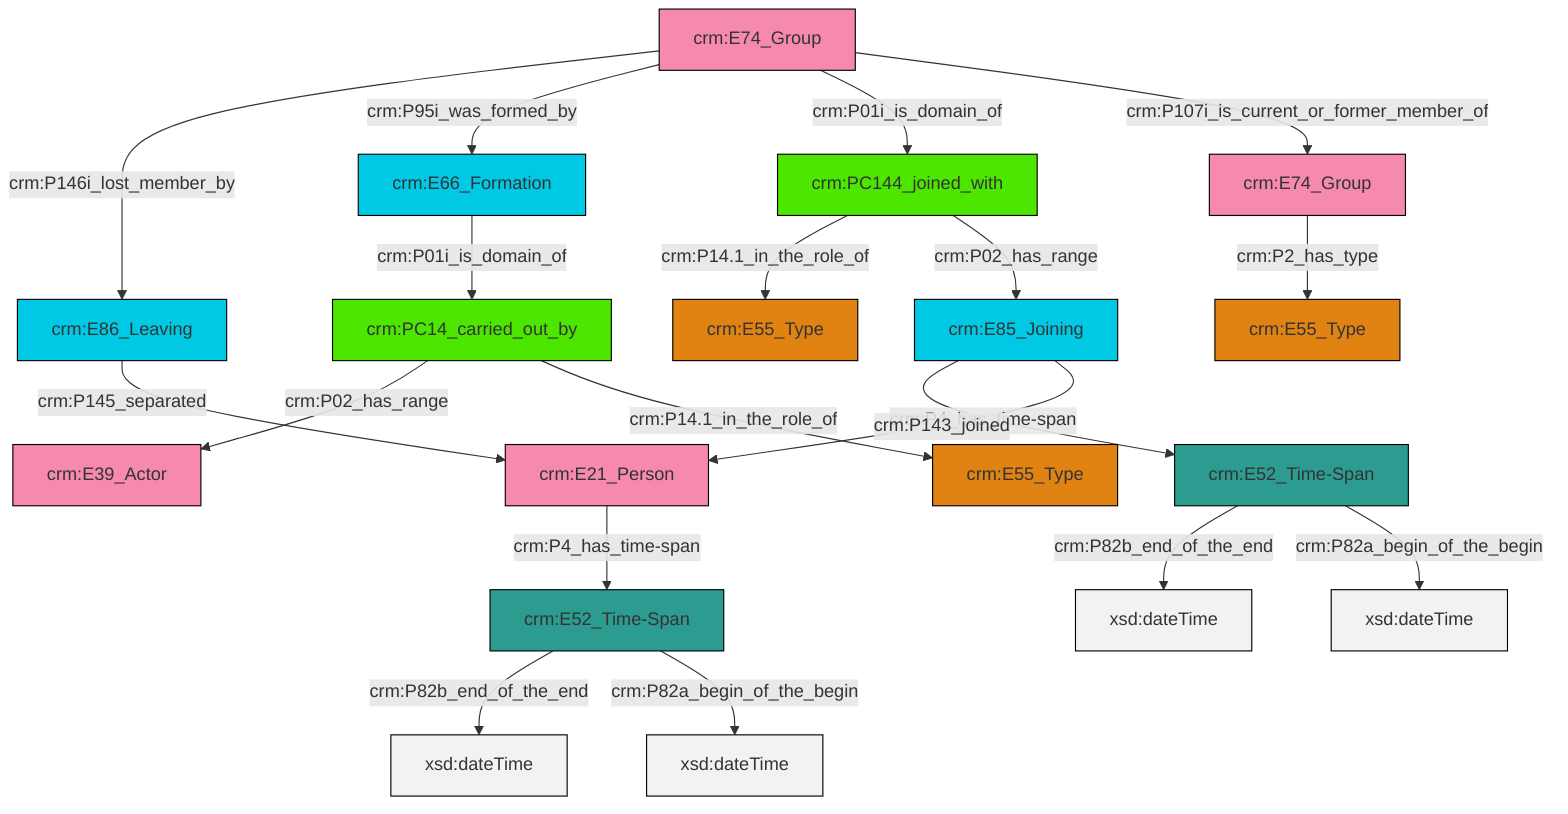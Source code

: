 graph TD
classDef Literal fill:#f2f2f2,stroke:#000000;
classDef CRM_Entity fill:#FFFFFF,stroke:#000000;
classDef Temporal_Entity fill:#00C9E6, stroke:#000000;
classDef Type fill:#E18312, stroke:#000000;
classDef Time-Span fill:#2C9C91, stroke:#000000;
classDef Appellation fill:#FFEB7F, stroke:#000000;
classDef Place fill:#008836, stroke:#000000;
classDef Persistent_Item fill:#B266B2, stroke:#000000;
classDef Conceptual_Object fill:#FFD700, stroke:#000000;
classDef Physical_Thing fill:#D2B48C, stroke:#000000;
classDef Actor fill:#f58aad, stroke:#000000;
classDef PC_Classes fill:#4ce600, stroke:#000000;
classDef Multi fill:#cccccc,stroke:#000000;

0["crm:PC14_carried_out_by"]:::PC_Classes -->|crm:P02_has_range| 1["crm:E39_Actor"]:::Actor
2["crm:PC144_joined_with"]:::PC_Classes -->|crm:P14.1_in_the_role_of| 3["crm:E55_Type"]:::Type
7["crm:E86_Leaving"]:::Temporal_Entity -->|crm:P145_separated| 8["crm:E21_Person"]:::Actor
5["crm:E52_Time-Span"]:::Time-Span -->|crm:P82b_end_of_the_end| 10[xsd:dateTime]:::Literal
14["crm:E74_Group"]:::Actor -->|crm:P2_has_type| 15["crm:E55_Type"]:::Type
18["crm:E85_Joining"]:::Temporal_Entity -->|crm:P4_has_time-span| 5["crm:E52_Time-Span"]:::Time-Span
19["crm:E74_Group"]:::Actor -->|crm:P146i_lost_member_by| 7["crm:E86_Leaving"]:::Temporal_Entity
22["crm:E66_Formation"]:::Temporal_Entity -->|crm:P01i_is_domain_of| 0["crm:PC14_carried_out_by"]:::PC_Classes
5["crm:E52_Time-Span"]:::Time-Span -->|crm:P82a_begin_of_the_begin| 24[xsd:dateTime]:::Literal
2["crm:PC144_joined_with"]:::PC_Classes -->|crm:P02_has_range| 18["crm:E85_Joining"]:::Temporal_Entity
12["crm:E52_Time-Span"]:::Time-Span -->|crm:P82b_end_of_the_end| 26[xsd:dateTime]:::Literal
0["crm:PC14_carried_out_by"]:::PC_Classes -->|crm:P14.1_in_the_role_of| 29["crm:E55_Type"]:::Type
12["crm:E52_Time-Span"]:::Time-Span -->|crm:P82a_begin_of_the_begin| 30[xsd:dateTime]:::Literal
19["crm:E74_Group"]:::Actor -->|crm:P95i_was_formed_by| 22["crm:E66_Formation"]:::Temporal_Entity
19["crm:E74_Group"]:::Actor -->|crm:P01i_is_domain_of| 2["crm:PC144_joined_with"]:::PC_Classes
18["crm:E85_Joining"]:::Temporal_Entity -->|crm:P143_joined| 8["crm:E21_Person"]:::Actor
19["crm:E74_Group"]:::Actor -->|crm:P107i_is_current_or_former_member_of| 14["crm:E74_Group"]:::Actor
8["crm:E21_Person"]:::Actor -->|crm:P4_has_time-span| 12["crm:E52_Time-Span"]:::Time-Span